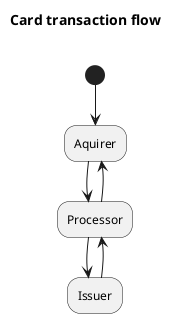 @startuml

title Card transaction flow \n

(*) --> "Aquirer"
"Aquirer" --> "Processor"
"Processor" --> "Aquirer"
"Issuer" --> "Processor"
"Processor" --> "Issuer"

@enduml
